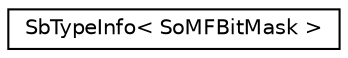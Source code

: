 digraph "Graphical Class Hierarchy"
{
 // LATEX_PDF_SIZE
  edge [fontname="Helvetica",fontsize="10",labelfontname="Helvetica",labelfontsize="10"];
  node [fontname="Helvetica",fontsize="10",shape=record];
  rankdir="LR";
  Node0 [label="SbTypeInfo\< SoMFBitMask \>",height=0.2,width=0.4,color="black", fillcolor="white", style="filled",URL="$structSbTypeInfo_3_01SoMFBitMask_01_4.html",tooltip=" "];
}
